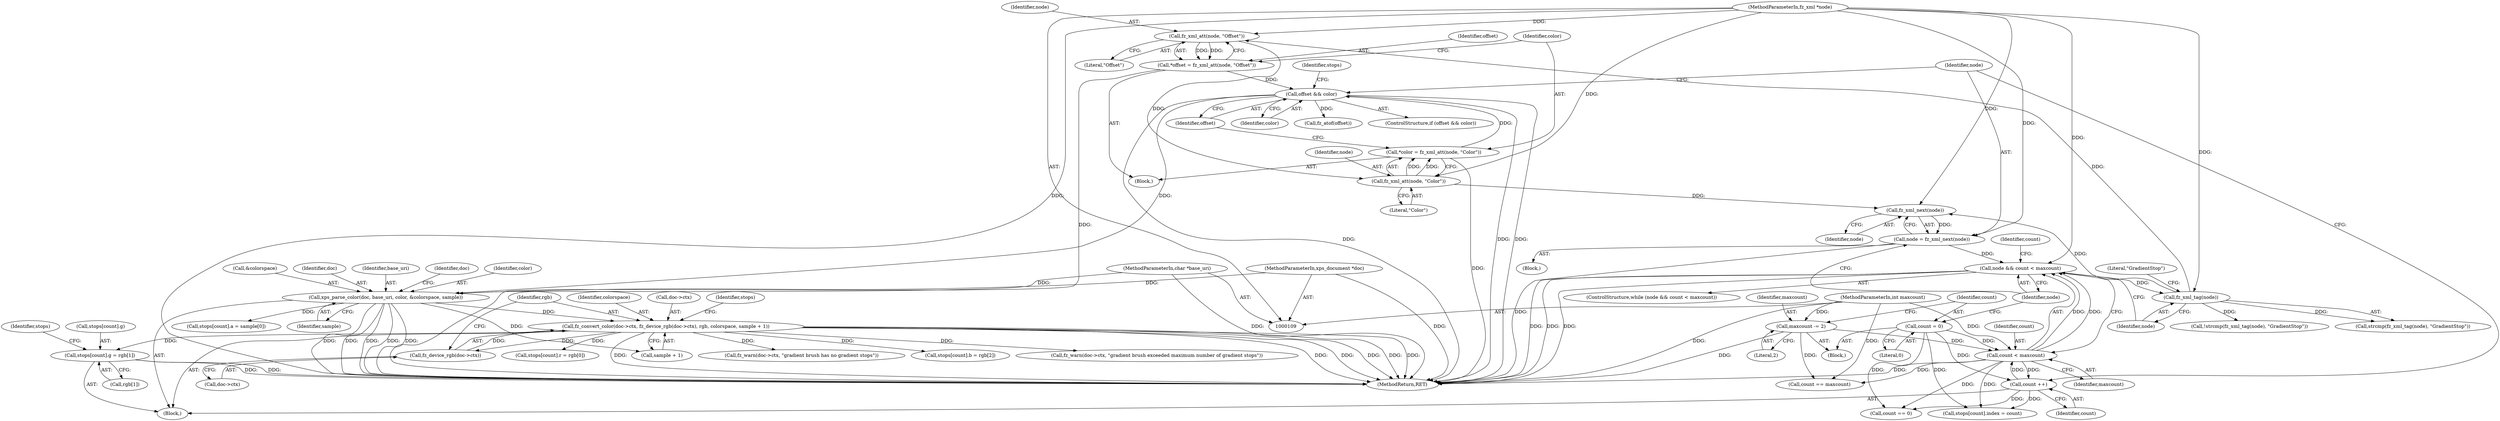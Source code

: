 digraph "0_ghostscript_60dabde18d7fe12b19da8b509bdfee9cc886aafc_2@array" {
"1000204" [label="(Call,stops[count].g = rgb[1])"];
"1000182" [label="(Call,fz_convert_color(doc->ctx, fz_device_rgb(doc->ctx), rgb, colorspace, sample + 1))"];
"1000186" [label="(Call,fz_device_rgb(doc->ctx))"];
"1000175" [label="(Call,xps_parse_color(doc, base_uri, color, &colorspace, sample))"];
"1000110" [label="(MethodParameterIn,xps_document *doc)"];
"1000111" [label="(MethodParameterIn,char *base_uri)"];
"1000156" [label="(Call,offset && color)"];
"1000144" [label="(Call,*offset = fz_xml_att(node, \"Offset\"))"];
"1000146" [label="(Call,fz_xml_att(node, \"Offset\"))"];
"1000139" [label="(Call,fz_xml_tag(node))"];
"1000130" [label="(Call,node && count < maxcount)"];
"1000233" [label="(Call,node = fz_xml_next(node))"];
"1000235" [label="(Call,fz_xml_next(node))"];
"1000152" [label="(Call,fz_xml_att(node, \"Color\"))"];
"1000112" [label="(MethodParameterIn,fz_xml *node)"];
"1000132" [label="(Call,count < maxcount)"];
"1000126" [label="(Call,count = 0)"];
"1000231" [label="(Call,count ++)"];
"1000123" [label="(Call,maxcount -= 2)"];
"1000114" [label="(MethodParameterIn,int maxcount)"];
"1000150" [label="(Call,*color = fz_xml_att(node, \"Color\"))"];
"1000182" [label="(Call,fz_convert_color(doc->ctx, fz_device_rgb(doc->ctx), rgb, colorspace, sample + 1))"];
"1000166" [label="(Call,fz_atof(offset))"];
"1000139" [label="(Call,fz_xml_tag(node))"];
"1000242" [label="(Call,fz_warn(doc->ctx, \"gradient brush has no gradient stops\"))"];
"1000175" [label="(Call,xps_parse_color(doc, base_uri, color, &colorspace, sample))"];
"1000198" [label="(Identifier,stops)"];
"1000750" [label="(MethodReturn,RET)"];
"1000126" [label="(Call,count = 0)"];
"1000128" [label="(Literal,0)"];
"1000151" [label="(Identifier,color)"];
"1000191" [label="(Identifier,colorspace)"];
"1000186" [label="(Call,fz_device_rgb(doc->ctx))"];
"1000232" [label="(Identifier,count)"];
"1000177" [label="(Identifier,base_uri)"];
"1000137" [label="(Call,!strcmp(fz_xml_tag(node), \"GradientStop\"))"];
"1000130" [label="(Call,node && count < maxcount)"];
"1000222" [label="(Call,stops[count].a = sample[0])"];
"1000205" [label="(Call,stops[count].g)"];
"1000155" [label="(ControlStructure,if (offset && color))"];
"1000157" [label="(Identifier,offset)"];
"1000111" [label="(MethodParameterIn,char *base_uri)"];
"1000204" [label="(Call,stops[count].g = rgb[1])"];
"1000213" [label="(Call,stops[count].b = rgb[2])"];
"1000210" [label="(Call,rgb[1])"];
"1000323" [label="(Call,fz_warn(doc->ctx, \"gradient brush exceeded maximum number of gradient stops\"))"];
"1000110" [label="(MethodParameterIn,xps_document *doc)"];
"1000140" [label="(Identifier,node)"];
"1000141" [label="(Literal,\"GradientStop\")"];
"1000190" [label="(Identifier,rgb)"];
"1000184" [label="(Identifier,doc)"];
"1000156" [label="(Call,offset && color)"];
"1000142" [label="(Block,)"];
"1000148" [label="(Literal,\"Offset\")"];
"1000216" [label="(Identifier,stops)"];
"1000147" [label="(Identifier,node)"];
"1000138" [label="(Call,strcmp(fz_xml_tag(node), \"GradientStop\"))"];
"1000135" [label="(Block,)"];
"1000320" [label="(Call,count == maxcount)"];
"1000146" [label="(Call,fz_xml_att(node, \"Offset\"))"];
"1000183" [label="(Call,doc->ctx)"];
"1000129" [label="(ControlStructure,while (node && count < maxcount))"];
"1000178" [label="(Identifier,color)"];
"1000153" [label="(Identifier,node)"];
"1000133" [label="(Identifier,count)"];
"1000124" [label="(Identifier,maxcount)"];
"1000131" [label="(Identifier,node)"];
"1000159" [label="(Block,)"];
"1000187" [label="(Call,doc->ctx)"];
"1000127" [label="(Identifier,count)"];
"1000125" [label="(Literal,2)"];
"1000112" [label="(MethodParameterIn,fz_xml *node)"];
"1000168" [label="(Call,stops[count].index = count)"];
"1000163" [label="(Identifier,stops)"];
"1000235" [label="(Call,fz_xml_next(node))"];
"1000233" [label="(Call,node = fz_xml_next(node))"];
"1000195" [label="(Call,stops[count].r = rgb[0])"];
"1000238" [label="(Call,count == 0)"];
"1000154" [label="(Literal,\"Color\")"];
"1000115" [label="(Block,)"];
"1000179" [label="(Call,&colorspace)"];
"1000176" [label="(Identifier,doc)"];
"1000134" [label="(Identifier,maxcount)"];
"1000192" [label="(Call,sample + 1)"];
"1000152" [label="(Call,fz_xml_att(node, \"Color\"))"];
"1000132" [label="(Call,count < maxcount)"];
"1000231" [label="(Call,count ++)"];
"1000114" [label="(MethodParameterIn,int maxcount)"];
"1000145" [label="(Identifier,offset)"];
"1000234" [label="(Identifier,node)"];
"1000150" [label="(Call,*color = fz_xml_att(node, \"Color\"))"];
"1000158" [label="(Identifier,color)"];
"1000236" [label="(Identifier,node)"];
"1000123" [label="(Call,maxcount -= 2)"];
"1000239" [label="(Identifier,count)"];
"1000181" [label="(Identifier,sample)"];
"1000144" [label="(Call,*offset = fz_xml_att(node, \"Offset\"))"];
"1000204" -> "1000159"  [label="AST: "];
"1000204" -> "1000210"  [label="CFG: "];
"1000205" -> "1000204"  [label="AST: "];
"1000210" -> "1000204"  [label="AST: "];
"1000216" -> "1000204"  [label="CFG: "];
"1000204" -> "1000750"  [label="DDG: "];
"1000204" -> "1000750"  [label="DDG: "];
"1000182" -> "1000204"  [label="DDG: "];
"1000182" -> "1000159"  [label="AST: "];
"1000182" -> "1000192"  [label="CFG: "];
"1000183" -> "1000182"  [label="AST: "];
"1000186" -> "1000182"  [label="AST: "];
"1000190" -> "1000182"  [label="AST: "];
"1000191" -> "1000182"  [label="AST: "];
"1000192" -> "1000182"  [label="AST: "];
"1000198" -> "1000182"  [label="CFG: "];
"1000182" -> "1000750"  [label="DDG: "];
"1000182" -> "1000750"  [label="DDG: "];
"1000182" -> "1000750"  [label="DDG: "];
"1000182" -> "1000750"  [label="DDG: "];
"1000182" -> "1000750"  [label="DDG: "];
"1000182" -> "1000750"  [label="DDG: "];
"1000186" -> "1000182"  [label="DDG: "];
"1000182" -> "1000186"  [label="DDG: "];
"1000175" -> "1000182"  [label="DDG: "];
"1000182" -> "1000195"  [label="DDG: "];
"1000182" -> "1000213"  [label="DDG: "];
"1000182" -> "1000242"  [label="DDG: "];
"1000182" -> "1000323"  [label="DDG: "];
"1000186" -> "1000187"  [label="CFG: "];
"1000187" -> "1000186"  [label="AST: "];
"1000190" -> "1000186"  [label="CFG: "];
"1000175" -> "1000159"  [label="AST: "];
"1000175" -> "1000181"  [label="CFG: "];
"1000176" -> "1000175"  [label="AST: "];
"1000177" -> "1000175"  [label="AST: "];
"1000178" -> "1000175"  [label="AST: "];
"1000179" -> "1000175"  [label="AST: "];
"1000181" -> "1000175"  [label="AST: "];
"1000184" -> "1000175"  [label="CFG: "];
"1000175" -> "1000750"  [label="DDG: "];
"1000175" -> "1000750"  [label="DDG: "];
"1000175" -> "1000750"  [label="DDG: "];
"1000175" -> "1000750"  [label="DDG: "];
"1000175" -> "1000750"  [label="DDG: "];
"1000110" -> "1000175"  [label="DDG: "];
"1000111" -> "1000175"  [label="DDG: "];
"1000156" -> "1000175"  [label="DDG: "];
"1000175" -> "1000192"  [label="DDG: "];
"1000175" -> "1000222"  [label="DDG: "];
"1000110" -> "1000109"  [label="AST: "];
"1000110" -> "1000750"  [label="DDG: "];
"1000111" -> "1000109"  [label="AST: "];
"1000111" -> "1000750"  [label="DDG: "];
"1000156" -> "1000155"  [label="AST: "];
"1000156" -> "1000157"  [label="CFG: "];
"1000156" -> "1000158"  [label="CFG: "];
"1000157" -> "1000156"  [label="AST: "];
"1000158" -> "1000156"  [label="AST: "];
"1000163" -> "1000156"  [label="CFG: "];
"1000234" -> "1000156"  [label="CFG: "];
"1000156" -> "1000750"  [label="DDG: "];
"1000156" -> "1000750"  [label="DDG: "];
"1000156" -> "1000750"  [label="DDG: "];
"1000144" -> "1000156"  [label="DDG: "];
"1000150" -> "1000156"  [label="DDG: "];
"1000156" -> "1000166"  [label="DDG: "];
"1000144" -> "1000142"  [label="AST: "];
"1000144" -> "1000146"  [label="CFG: "];
"1000145" -> "1000144"  [label="AST: "];
"1000146" -> "1000144"  [label="AST: "];
"1000151" -> "1000144"  [label="CFG: "];
"1000144" -> "1000750"  [label="DDG: "];
"1000146" -> "1000144"  [label="DDG: "];
"1000146" -> "1000144"  [label="DDG: "];
"1000146" -> "1000148"  [label="CFG: "];
"1000147" -> "1000146"  [label="AST: "];
"1000148" -> "1000146"  [label="AST: "];
"1000139" -> "1000146"  [label="DDG: "];
"1000112" -> "1000146"  [label="DDG: "];
"1000146" -> "1000152"  [label="DDG: "];
"1000139" -> "1000138"  [label="AST: "];
"1000139" -> "1000140"  [label="CFG: "];
"1000140" -> "1000139"  [label="AST: "];
"1000141" -> "1000139"  [label="CFG: "];
"1000139" -> "1000137"  [label="DDG: "];
"1000139" -> "1000138"  [label="DDG: "];
"1000130" -> "1000139"  [label="DDG: "];
"1000112" -> "1000139"  [label="DDG: "];
"1000139" -> "1000235"  [label="DDG: "];
"1000130" -> "1000129"  [label="AST: "];
"1000130" -> "1000131"  [label="CFG: "];
"1000130" -> "1000132"  [label="CFG: "];
"1000131" -> "1000130"  [label="AST: "];
"1000132" -> "1000130"  [label="AST: "];
"1000140" -> "1000130"  [label="CFG: "];
"1000239" -> "1000130"  [label="CFG: "];
"1000130" -> "1000750"  [label="DDG: "];
"1000130" -> "1000750"  [label="DDG: "];
"1000130" -> "1000750"  [label="DDG: "];
"1000233" -> "1000130"  [label="DDG: "];
"1000112" -> "1000130"  [label="DDG: "];
"1000132" -> "1000130"  [label="DDG: "];
"1000132" -> "1000130"  [label="DDG: "];
"1000233" -> "1000135"  [label="AST: "];
"1000233" -> "1000235"  [label="CFG: "];
"1000234" -> "1000233"  [label="AST: "];
"1000235" -> "1000233"  [label="AST: "];
"1000131" -> "1000233"  [label="CFG: "];
"1000233" -> "1000750"  [label="DDG: "];
"1000235" -> "1000233"  [label="DDG: "];
"1000112" -> "1000233"  [label="DDG: "];
"1000235" -> "1000236"  [label="CFG: "];
"1000236" -> "1000235"  [label="AST: "];
"1000152" -> "1000235"  [label="DDG: "];
"1000112" -> "1000235"  [label="DDG: "];
"1000152" -> "1000150"  [label="AST: "];
"1000152" -> "1000154"  [label="CFG: "];
"1000153" -> "1000152"  [label="AST: "];
"1000154" -> "1000152"  [label="AST: "];
"1000150" -> "1000152"  [label="CFG: "];
"1000152" -> "1000150"  [label="DDG: "];
"1000152" -> "1000150"  [label="DDG: "];
"1000112" -> "1000152"  [label="DDG: "];
"1000112" -> "1000109"  [label="AST: "];
"1000112" -> "1000750"  [label="DDG: "];
"1000132" -> "1000134"  [label="CFG: "];
"1000133" -> "1000132"  [label="AST: "];
"1000134" -> "1000132"  [label="AST: "];
"1000132" -> "1000750"  [label="DDG: "];
"1000126" -> "1000132"  [label="DDG: "];
"1000231" -> "1000132"  [label="DDG: "];
"1000123" -> "1000132"  [label="DDG: "];
"1000114" -> "1000132"  [label="DDG: "];
"1000132" -> "1000168"  [label="DDG: "];
"1000132" -> "1000231"  [label="DDG: "];
"1000132" -> "1000238"  [label="DDG: "];
"1000132" -> "1000320"  [label="DDG: "];
"1000126" -> "1000115"  [label="AST: "];
"1000126" -> "1000128"  [label="CFG: "];
"1000127" -> "1000126"  [label="AST: "];
"1000128" -> "1000126"  [label="AST: "];
"1000131" -> "1000126"  [label="CFG: "];
"1000126" -> "1000168"  [label="DDG: "];
"1000126" -> "1000231"  [label="DDG: "];
"1000126" -> "1000238"  [label="DDG: "];
"1000231" -> "1000159"  [label="AST: "];
"1000231" -> "1000232"  [label="CFG: "];
"1000232" -> "1000231"  [label="AST: "];
"1000234" -> "1000231"  [label="CFG: "];
"1000231" -> "1000168"  [label="DDG: "];
"1000231" -> "1000238"  [label="DDG: "];
"1000123" -> "1000115"  [label="AST: "];
"1000123" -> "1000125"  [label="CFG: "];
"1000124" -> "1000123"  [label="AST: "];
"1000125" -> "1000123"  [label="AST: "];
"1000127" -> "1000123"  [label="CFG: "];
"1000123" -> "1000750"  [label="DDG: "];
"1000114" -> "1000123"  [label="DDG: "];
"1000123" -> "1000320"  [label="DDG: "];
"1000114" -> "1000109"  [label="AST: "];
"1000114" -> "1000750"  [label="DDG: "];
"1000114" -> "1000320"  [label="DDG: "];
"1000150" -> "1000142"  [label="AST: "];
"1000151" -> "1000150"  [label="AST: "];
"1000157" -> "1000150"  [label="CFG: "];
"1000150" -> "1000750"  [label="DDG: "];
}
